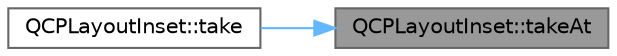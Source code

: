 digraph "QCPLayoutInset::takeAt"
{
 // LATEX_PDF_SIZE
  bgcolor="transparent";
  edge [fontname=Helvetica,fontsize=10,labelfontname=Helvetica,labelfontsize=10];
  node [fontname=Helvetica,fontsize=10,shape=box,height=0.2,width=0.4];
  rankdir="RL";
  Node1 [label="QCPLayoutInset::takeAt",height=0.2,width=0.4,color="gray40", fillcolor="grey60", style="filled", fontcolor="black",tooltip=" "];
  Node1 -> Node2 [dir="back",color="steelblue1",style="solid"];
  Node2 [label="QCPLayoutInset::take",height=0.2,width=0.4,color="grey40", fillcolor="white", style="filled",URL="$class_q_c_p_layout_inset.html#af7f13cc369f8190b5e7e17d5f39dfe1c",tooltip=" "];
}
